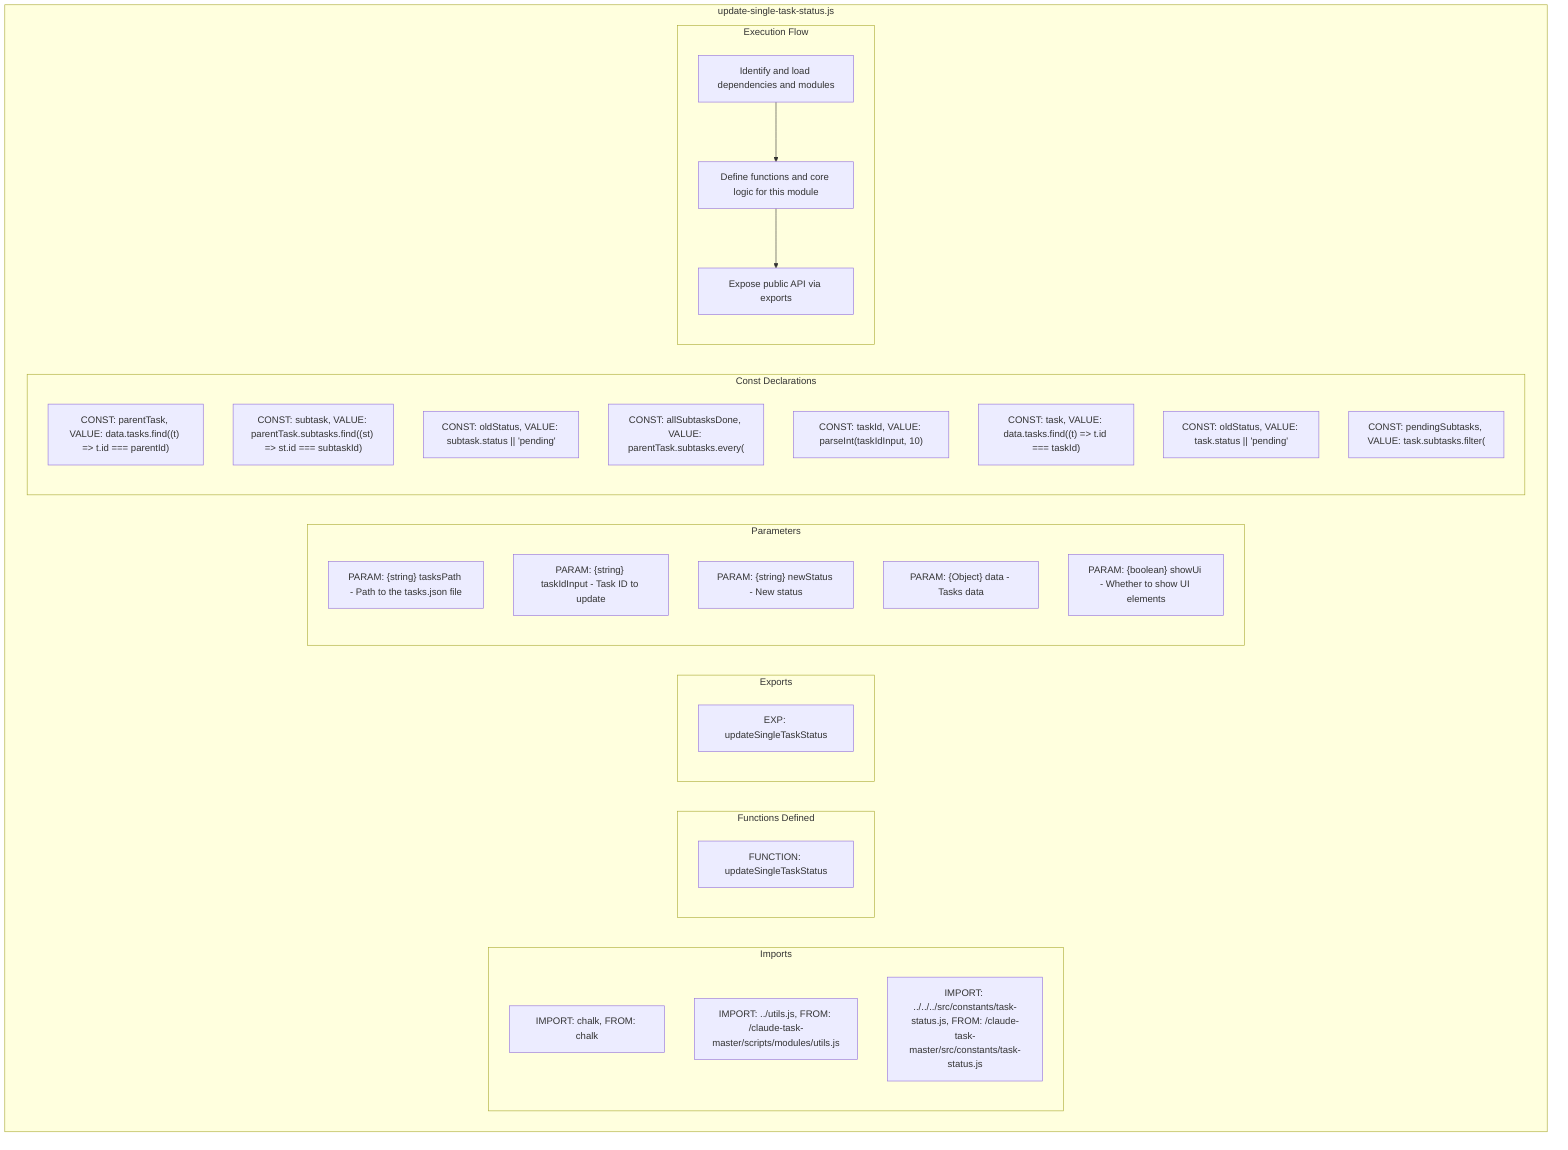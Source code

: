 flowchart TB
    subgraph Imports["Imports"]
        I1["IMPORT: chalk, FROM: chalk"]
        I2["IMPORT: ../utils.js, FROM: /claude-task-master/scripts/modules/utils.js"]
        I3["IMPORT: ../../../src/constants/task-status.js, FROM: /claude-task-master/src/constants/task-status.js"]
    end
    subgraph FunctionsDefined["Functions Defined"]
        FU1["FUNCTION: updateSingleTaskStatus"]
    end
    subgraph Exports["Exports"]
        E1["EXP: updateSingleTaskStatus"]
    end
    subgraph Parameters["Parameters"]
        P1["PARAM: {string} tasksPath - Path to the tasks.json file"]
        P2["PARAM: {string} taskIdInput - Task ID to update"]
        P3["PARAM: {string} newStatus - New status"]
        P4["PARAM: {Object} data - Tasks data"]
        P5["PARAM: {boolean} showUi - Whether to show UI elements"]
    end
    subgraph Constants["Const Declarations"]
        C1["CONST: parentTask, VALUE: data.tasks.find((t) => t.id === parentId)"]
        C2["CONST: subtask, VALUE: parentTask.subtasks.find((st) => st.id === subtaskId)"]
        C3["CONST: oldStatus, VALUE: subtask.status || 'pending'"]
        C4["CONST: allSubtasksDone, VALUE: parentTask.subtasks.every("]
        C5["CONST: taskId, VALUE: parseInt(taskIdInput, 10)"]
        C6["CONST: task, VALUE: data.tasks.find((t) => t.id === taskId)"]
        C7["CONST: oldStatus, VALUE: task.status || 'pending'"]
        C8["CONST: pendingSubtasks, VALUE: task.subtasks.filter("]
    end
    subgraph ExecutionFlow["Execution Flow"]
        FL1["Identify and load dependencies and modules"]
        FL2["Define functions and core logic for this module"]
        FL3["Expose public API via exports"]
    end
    subgraph FileName["update-single-task-status.js"]
        Imports
        FunctionsDefined
        Exports
        Parameters
        Constants
        ExecutionFlow
    end
    FL1 --> FL2
    FL2 --> FL3